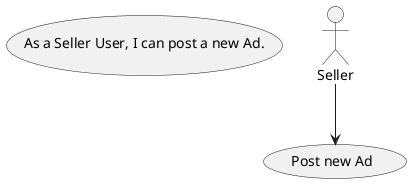 @startuml
top to bottom direction
usecase UC3 as "
    As a Seller User, I can post a new Ad.
"
actor Seller
Seller --> (Post new Ad)
@enduml
